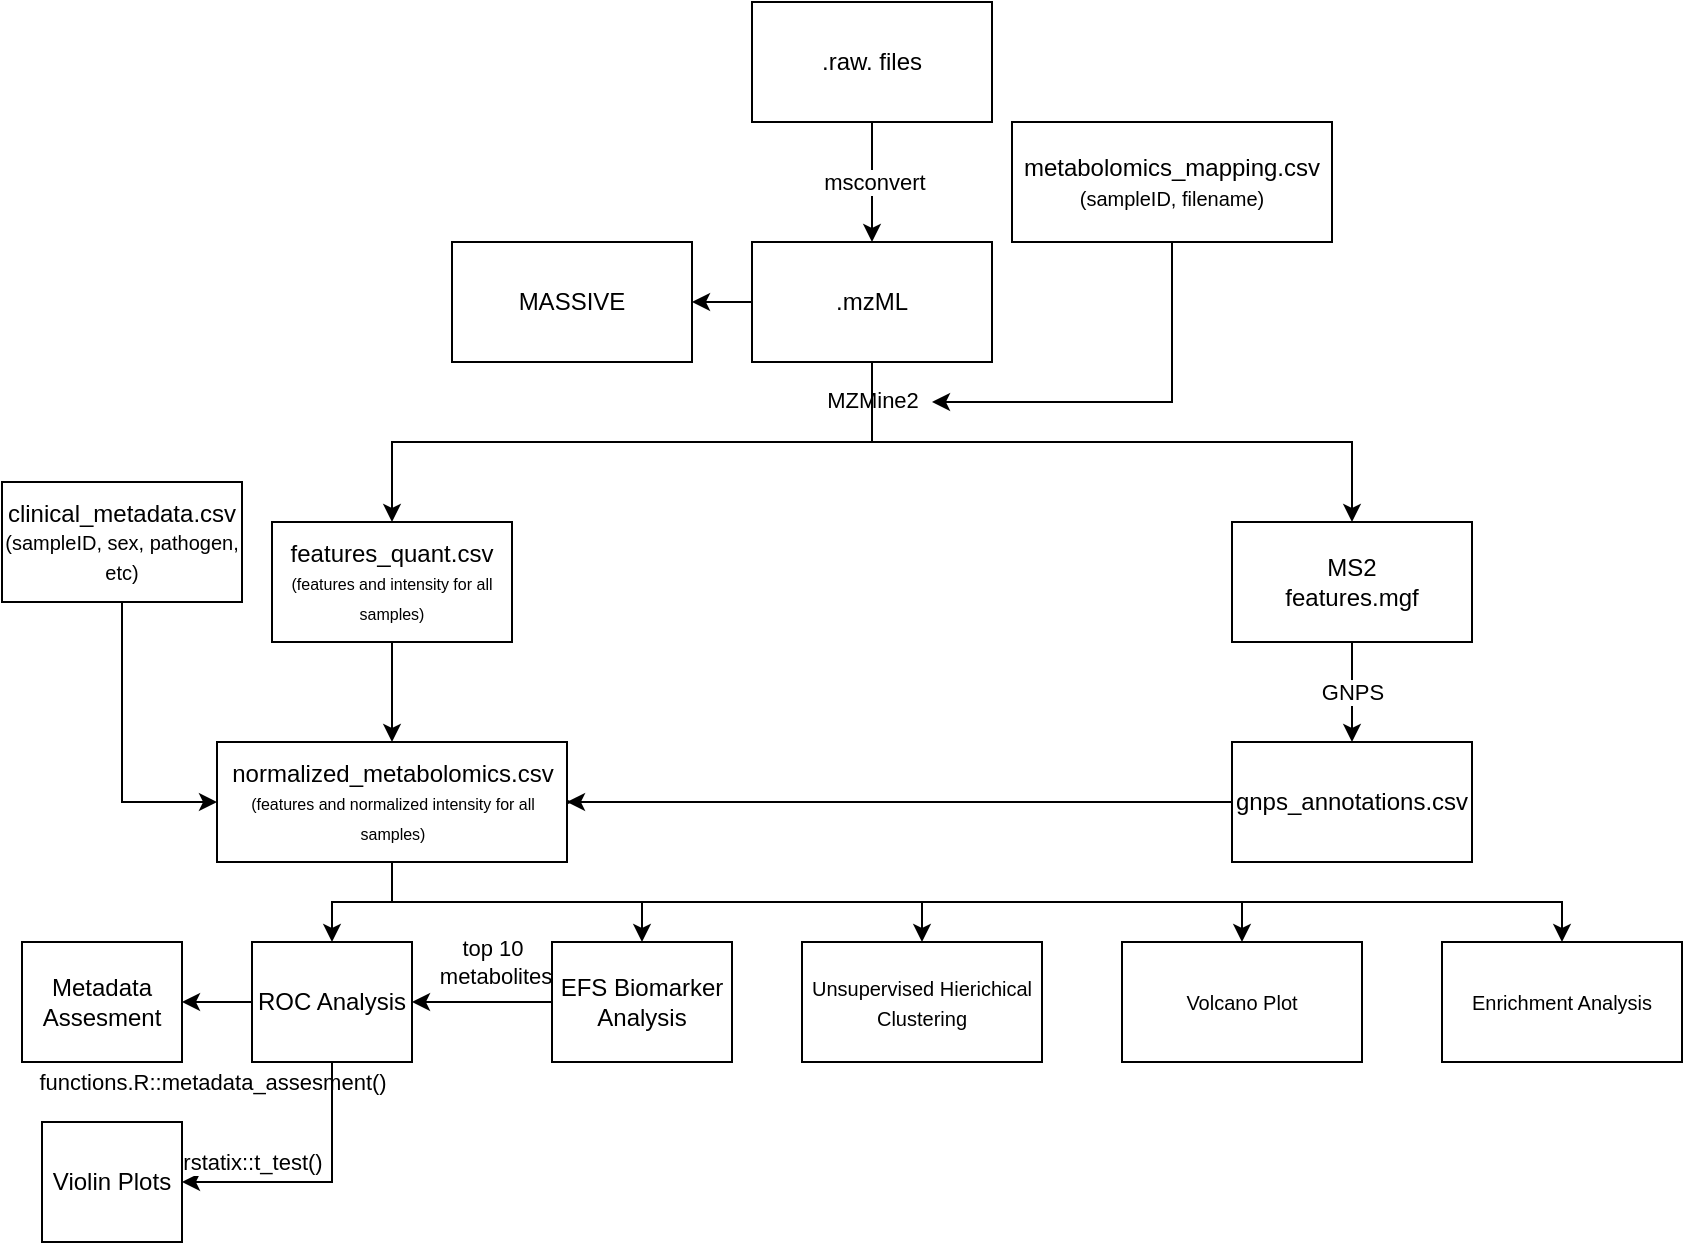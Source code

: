 <mxfile version="22.1.2" type="device">
  <diagram name="Page-1" id="pmIM2EHNipJEDKrY4-Q9">
    <mxGraphModel dx="1168" dy="854" grid="1" gridSize="10" guides="1" tooltips="1" connect="1" arrows="1" fold="1" page="1" pageScale="1" pageWidth="850" pageHeight="1100" math="0" shadow="0">
      <root>
        <mxCell id="0" />
        <mxCell id="1" parent="0" />
        <mxCell id="jlky9_Y9rjvG-3TXcRzs-2" value="msconvert" style="edgeStyle=orthogonalEdgeStyle;rounded=0;orthogonalLoop=1;jettySize=auto;html=1;exitX=0.5;exitY=1;exitDx=0;exitDy=0;" parent="1" source="jlky9_Y9rjvG-3TXcRzs-1" edge="1">
          <mxGeometry relative="1" as="geometry">
            <mxPoint x="440" y="160" as="targetPoint" />
          </mxGeometry>
        </mxCell>
        <mxCell id="jlky9_Y9rjvG-3TXcRzs-1" value=".raw. files" style="rounded=0;whiteSpace=wrap;html=1;" parent="1" vertex="1">
          <mxGeometry x="380" y="40" width="120" height="60" as="geometry" />
        </mxCell>
        <mxCell id="Z8tRmAIKS3iFenByRlVK-2" style="edgeStyle=orthogonalEdgeStyle;rounded=0;orthogonalLoop=1;jettySize=auto;html=1;exitX=0.5;exitY=1;exitDx=0;exitDy=0;" parent="1" source="jlky9_Y9rjvG-3TXcRzs-3" target="Z8tRmAIKS3iFenByRlVK-1" edge="1">
          <mxGeometry relative="1" as="geometry" />
        </mxCell>
        <mxCell id="Z8tRmAIKS3iFenByRlVK-22" value="MZMine2" style="edgeLabel;html=1;align=center;verticalAlign=middle;resizable=0;points=[];" parent="Z8tRmAIKS3iFenByRlVK-2" vertex="1" connectable="0">
          <mxGeometry x="-0.859" y="-2" relative="1" as="geometry">
            <mxPoint x="2" y="-4" as="offset" />
          </mxGeometry>
        </mxCell>
        <mxCell id="qoz5FKtUyq4KXXsuQbrb-3" style="edgeStyle=orthogonalEdgeStyle;rounded=0;orthogonalLoop=1;jettySize=auto;html=1;exitX=0;exitY=0.5;exitDx=0;exitDy=0;entryX=1;entryY=0.5;entryDx=0;entryDy=0;" parent="1" source="jlky9_Y9rjvG-3TXcRzs-3" target="jlky9_Y9rjvG-3TXcRzs-5" edge="1">
          <mxGeometry relative="1" as="geometry" />
        </mxCell>
        <mxCell id="jlky9_Y9rjvG-3TXcRzs-3" value=".mzML" style="rounded=0;whiteSpace=wrap;html=1;" parent="1" vertex="1">
          <mxGeometry x="380" y="160" width="120" height="60" as="geometry" />
        </mxCell>
        <mxCell id="jlky9_Y9rjvG-3TXcRzs-5" value="MASSIVE" style="rounded=0;whiteSpace=wrap;html=1;" parent="1" vertex="1">
          <mxGeometry x="230" y="160" width="120" height="60" as="geometry" />
        </mxCell>
        <mxCell id="qoz5FKtUyq4KXXsuQbrb-5" style="edgeStyle=orthogonalEdgeStyle;rounded=0;orthogonalLoop=1;jettySize=auto;html=1;exitX=1;exitY=0.5;exitDx=0;exitDy=0;" parent="1" source="jlky9_Y9rjvG-3TXcRzs-6" edge="1">
          <mxGeometry relative="1" as="geometry">
            <mxPoint x="290" y="440" as="targetPoint" />
          </mxGeometry>
        </mxCell>
        <mxCell id="qoz5FKtUyq4KXXsuQbrb-12" style="edgeStyle=orthogonalEdgeStyle;rounded=0;orthogonalLoop=1;jettySize=auto;html=1;exitX=0.5;exitY=1;exitDx=0;exitDy=0;entryX=0.5;entryY=0;entryDx=0;entryDy=0;" parent="1" source="jlky9_Y9rjvG-3TXcRzs-6" target="qoz5FKtUyq4KXXsuQbrb-8" edge="1">
          <mxGeometry relative="1" as="geometry" />
        </mxCell>
        <mxCell id="qoz5FKtUyq4KXXsuQbrb-16" style="edgeStyle=orthogonalEdgeStyle;rounded=0;orthogonalLoop=1;jettySize=auto;html=1;exitX=0.5;exitY=1;exitDx=0;exitDy=0;entryX=0.5;entryY=0;entryDx=0;entryDy=0;" parent="1" source="jlky9_Y9rjvG-3TXcRzs-6" target="Z8tRmAIKS3iFenByRlVK-13" edge="1">
          <mxGeometry relative="1" as="geometry" />
        </mxCell>
        <mxCell id="qoz5FKtUyq4KXXsuQbrb-17" style="edgeStyle=orthogonalEdgeStyle;rounded=0;orthogonalLoop=1;jettySize=auto;html=1;exitX=0.5;exitY=1;exitDx=0;exitDy=0;" parent="1" source="jlky9_Y9rjvG-3TXcRzs-6" target="Z8tRmAIKS3iFenByRlVK-19" edge="1">
          <mxGeometry relative="1" as="geometry" />
        </mxCell>
        <mxCell id="qoz5FKtUyq4KXXsuQbrb-19" style="edgeStyle=orthogonalEdgeStyle;rounded=0;orthogonalLoop=1;jettySize=auto;html=1;exitX=0.5;exitY=1;exitDx=0;exitDy=0;" parent="1" source="jlky9_Y9rjvG-3TXcRzs-6" target="qoz5FKtUyq4KXXsuQbrb-18" edge="1">
          <mxGeometry relative="1" as="geometry" />
        </mxCell>
        <mxCell id="X4uzYrIuUTnVKB2uT8nw-2" style="edgeStyle=orthogonalEdgeStyle;rounded=0;orthogonalLoop=1;jettySize=auto;html=1;exitX=0.5;exitY=1;exitDx=0;exitDy=0;" edge="1" parent="1" source="jlky9_Y9rjvG-3TXcRzs-6" target="qoz5FKtUyq4KXXsuQbrb-9">
          <mxGeometry relative="1" as="geometry" />
        </mxCell>
        <mxCell id="jlky9_Y9rjvG-3TXcRzs-6" value="normalized_metabolomics.csv&lt;br&gt;&lt;font style=&quot;font-size: 8px;&quot;&gt;(features and normalized intensity for all samples)&lt;/font&gt;" style="rounded=0;whiteSpace=wrap;html=1;" parent="1" vertex="1">
          <mxGeometry x="112.5" y="410" width="175" height="60" as="geometry" />
        </mxCell>
        <mxCell id="qoz5FKtUyq4KXXsuQbrb-1" style="edgeStyle=orthogonalEdgeStyle;rounded=0;orthogonalLoop=1;jettySize=auto;html=1;exitX=0.5;exitY=1;exitDx=0;exitDy=0;" parent="1" source="jlky9_Y9rjvG-3TXcRzs-13" edge="1">
          <mxGeometry relative="1" as="geometry">
            <mxPoint x="470" y="240" as="targetPoint" />
            <Array as="points">
              <mxPoint x="590" y="240" />
            </Array>
          </mxGeometry>
        </mxCell>
        <mxCell id="jlky9_Y9rjvG-3TXcRzs-13" value="&lt;font style=&quot;&quot;&gt;metabolomics_mapping.csv&lt;br&gt;&lt;/font&gt;&lt;font style=&quot;font-size: 10px;&quot;&gt;(sampleID, filename)&lt;/font&gt;" style="rounded=0;whiteSpace=wrap;html=1;" parent="1" vertex="1">
          <mxGeometry x="510" y="100" width="160" height="60" as="geometry" />
        </mxCell>
        <mxCell id="Z8tRmAIKS3iFenByRlVK-6" value="GNPS" style="edgeStyle=orthogonalEdgeStyle;rounded=0;orthogonalLoop=1;jettySize=auto;html=1;exitX=0.5;exitY=1;exitDx=0;exitDy=0;entryX=0.5;entryY=0;entryDx=0;entryDy=0;" parent="1" source="Z8tRmAIKS3iFenByRlVK-1" target="Z8tRmAIKS3iFenByRlVK-5" edge="1">
          <mxGeometry relative="1" as="geometry" />
        </mxCell>
        <mxCell id="Z8tRmAIKS3iFenByRlVK-1" value="MS2&lt;br&gt;features.mgf" style="rounded=0;whiteSpace=wrap;html=1;" parent="1" vertex="1">
          <mxGeometry x="620" y="300" width="120" height="60" as="geometry" />
        </mxCell>
        <mxCell id="DcEz7-HuiPq7Mn4OMhuU-9" style="edgeStyle=orthogonalEdgeStyle;rounded=0;orthogonalLoop=1;jettySize=auto;html=1;exitX=0;exitY=0.5;exitDx=0;exitDy=0;entryX=1;entryY=0.5;entryDx=0;entryDy=0;" parent="1" source="Z8tRmAIKS3iFenByRlVK-5" target="jlky9_Y9rjvG-3TXcRzs-6" edge="1">
          <mxGeometry relative="1" as="geometry" />
        </mxCell>
        <mxCell id="Z8tRmAIKS3iFenByRlVK-5" value="gnps_annotations.csv" style="rounded=0;whiteSpace=wrap;html=1;" parent="1" vertex="1">
          <mxGeometry x="620" y="410" width="120" height="60" as="geometry" />
        </mxCell>
        <mxCell id="Z8tRmAIKS3iFenByRlVK-13" value="&lt;span style=&quot;font-size: 10px;&quot;&gt;Unsupervised Hierichical Clustering&lt;/span&gt;" style="rounded=0;whiteSpace=wrap;html=1;" parent="1" vertex="1">
          <mxGeometry x="405" y="510" width="120" height="60" as="geometry" />
        </mxCell>
        <mxCell id="Z8tRmAIKS3iFenByRlVK-19" value="&lt;span style=&quot;font-size: 10px;&quot;&gt;Volcano Plot&lt;/span&gt;" style="rounded=0;whiteSpace=wrap;html=1;" parent="1" vertex="1">
          <mxGeometry x="565" y="510" width="120" height="60" as="geometry" />
        </mxCell>
        <mxCell id="DcEz7-HuiPq7Mn4OMhuU-10" style="edgeStyle=orthogonalEdgeStyle;rounded=0;orthogonalLoop=1;jettySize=auto;html=1;exitX=0.5;exitY=1;exitDx=0;exitDy=0;entryX=0;entryY=0.5;entryDx=0;entryDy=0;" parent="1" source="Z8tRmAIKS3iFenByRlVK-26" target="jlky9_Y9rjvG-3TXcRzs-6" edge="1">
          <mxGeometry relative="1" as="geometry" />
        </mxCell>
        <mxCell id="Z8tRmAIKS3iFenByRlVK-26" value="clinical_metadata.csv&lt;br&gt;&lt;font style=&quot;font-size: 10px;&quot;&gt;(sampleID, sex, pathogen, etc)&lt;/font&gt;" style="rounded=0;whiteSpace=wrap;html=1;" parent="1" vertex="1">
          <mxGeometry x="5" y="280" width="120" height="60" as="geometry" />
        </mxCell>
        <mxCell id="DcEz7-HuiPq7Mn4OMhuU-6" value="" style="edgeStyle=orthogonalEdgeStyle;rounded=0;orthogonalLoop=1;jettySize=auto;html=1;exitX=0.5;exitY=1;exitDx=0;exitDy=0;entryX=0.5;entryY=0;entryDx=0;entryDy=0;" parent="1" source="jlky9_Y9rjvG-3TXcRzs-3" target="DcEz7-HuiPq7Mn4OMhuU-3" edge="1">
          <mxGeometry relative="1" as="geometry">
            <mxPoint as="offset" />
            <mxPoint x="440" y="220" as="sourcePoint" />
            <mxPoint x="200" y="420" as="targetPoint" />
            <Array as="points">
              <mxPoint x="440" y="260" />
              <mxPoint x="200" y="260" />
            </Array>
          </mxGeometry>
        </mxCell>
        <mxCell id="DcEz7-HuiPq7Mn4OMhuU-7" style="edgeStyle=orthogonalEdgeStyle;rounded=0;orthogonalLoop=1;jettySize=auto;html=1;exitX=0.5;exitY=1;exitDx=0;exitDy=0;entryX=0.5;entryY=0;entryDx=0;entryDy=0;" parent="1" source="DcEz7-HuiPq7Mn4OMhuU-3" target="jlky9_Y9rjvG-3TXcRzs-6" edge="1">
          <mxGeometry relative="1" as="geometry">
            <mxPoint x="200" y="390" as="targetPoint" />
          </mxGeometry>
        </mxCell>
        <mxCell id="DcEz7-HuiPq7Mn4OMhuU-3" value="features_quant.csv&lt;br&gt;&lt;font style=&quot;font-size: 8px;&quot;&gt;(features and intensity for all samples)&lt;/font&gt;" style="rounded=0;whiteSpace=wrap;html=1;" parent="1" vertex="1">
          <mxGeometry x="140" y="300" width="120" height="60" as="geometry" />
        </mxCell>
        <mxCell id="uJeE_-Ijp23vWP4FIdl1-1" value="top 10&lt;br&gt;&amp;nbsp;metabolites" style="edgeStyle=orthogonalEdgeStyle;rounded=0;orthogonalLoop=1;jettySize=auto;html=1;exitX=0;exitY=0.5;exitDx=0;exitDy=0;entryX=1;entryY=0.5;entryDx=0;entryDy=0;" parent="1" source="qoz5FKtUyq4KXXsuQbrb-8" target="qoz5FKtUyq4KXXsuQbrb-9" edge="1">
          <mxGeometry x="-0.143" y="-20" relative="1" as="geometry">
            <Array as="points">
              <mxPoint x="240" y="540" />
              <mxPoint x="240" y="540" />
            </Array>
            <mxPoint as="offset" />
          </mxGeometry>
        </mxCell>
        <mxCell id="qoz5FKtUyq4KXXsuQbrb-8" value="EFS Biomarker Analysis" style="rounded=0;whiteSpace=wrap;html=1;" parent="1" vertex="1">
          <mxGeometry x="280" y="510" width="90" height="60" as="geometry" />
        </mxCell>
        <mxCell id="X4uzYrIuUTnVKB2uT8nw-3" value="functions.R::metadata_assesment()" style="edgeStyle=orthogonalEdgeStyle;rounded=0;orthogonalLoop=1;jettySize=auto;html=1;exitX=0;exitY=0.5;exitDx=0;exitDy=0;entryX=1;entryY=0.5;entryDx=0;entryDy=0;" edge="1" parent="1" source="qoz5FKtUyq4KXXsuQbrb-9" target="qoz5FKtUyq4KXXsuQbrb-10">
          <mxGeometry x="0.143" y="40" relative="1" as="geometry">
            <mxPoint as="offset" />
          </mxGeometry>
        </mxCell>
        <mxCell id="X4uzYrIuUTnVKB2uT8nw-4" value="rstatix::t_test()" style="edgeStyle=orthogonalEdgeStyle;rounded=0;orthogonalLoop=1;jettySize=auto;html=1;exitX=0.5;exitY=1;exitDx=0;exitDy=0;entryX=1;entryY=0.5;entryDx=0;entryDy=0;" edge="1" parent="1" source="qoz5FKtUyq4KXXsuQbrb-9" target="qoz5FKtUyq4KXXsuQbrb-11">
          <mxGeometry x="0.481" y="-10" relative="1" as="geometry">
            <mxPoint as="offset" />
          </mxGeometry>
        </mxCell>
        <mxCell id="qoz5FKtUyq4KXXsuQbrb-9" value="ROC Analysis" style="rounded=0;whiteSpace=wrap;html=1;" parent="1" vertex="1">
          <mxGeometry x="130" y="510" width="80" height="60" as="geometry" />
        </mxCell>
        <mxCell id="qoz5FKtUyq4KXXsuQbrb-10" value="Metadata Assesment" style="rounded=0;whiteSpace=wrap;html=1;" parent="1" vertex="1">
          <mxGeometry x="15" y="510" width="80" height="60" as="geometry" />
        </mxCell>
        <mxCell id="qoz5FKtUyq4KXXsuQbrb-11" value="Violin Plots" style="rounded=0;whiteSpace=wrap;html=1;" parent="1" vertex="1">
          <mxGeometry x="25" y="600" width="70" height="60" as="geometry" />
        </mxCell>
        <mxCell id="qoz5FKtUyq4KXXsuQbrb-18" value="&lt;span style=&quot;font-size: 10px;&quot;&gt;Enrichment Analysis&lt;/span&gt;" style="rounded=0;whiteSpace=wrap;html=1;" parent="1" vertex="1">
          <mxGeometry x="725" y="510" width="120" height="60" as="geometry" />
        </mxCell>
      </root>
    </mxGraphModel>
  </diagram>
</mxfile>
